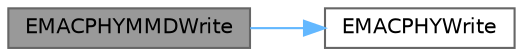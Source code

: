digraph "EMACPHYMMDWrite"
{
 // LATEX_PDF_SIZE
  bgcolor="transparent";
  edge [fontname=Helvetica,fontsize=10,labelfontname=Helvetica,labelfontsize=10];
  node [fontname=Helvetica,fontsize=10,shape=box,height=0.2,width=0.4];
  rankdir="LR";
  Node1 [id="Node000001",label="EMACPHYMMDWrite",height=0.2,width=0.4,color="gray40", fillcolor="grey60", style="filled", fontcolor="black",tooltip=" "];
  Node1 -> Node2 [id="edge1_Node000001_Node000002",color="steelblue1",style="solid",tooltip=" "];
  Node2 [id="Node000002",label="EMACPHYWrite",height=0.2,width=0.4,color="grey40", fillcolor="white", style="filled",URL="$emac_8h.html#af5e2ab72bce5f10762100469dea4fd10",tooltip=" "];
}
